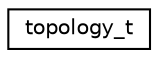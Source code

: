 digraph "Graphical Class Hierarchy"
{
  edge [fontname="Helvetica",fontsize="10",labelfontname="Helvetica",labelfontsize="10"];
  node [fontname="Helvetica",fontsize="10",shape=record];
  rankdir="LR";
  Node1 [label="topology_t",height=0.2,width=0.4,color="black", fillcolor="white", style="filled",URL="$structtopology__t.html"];
}
